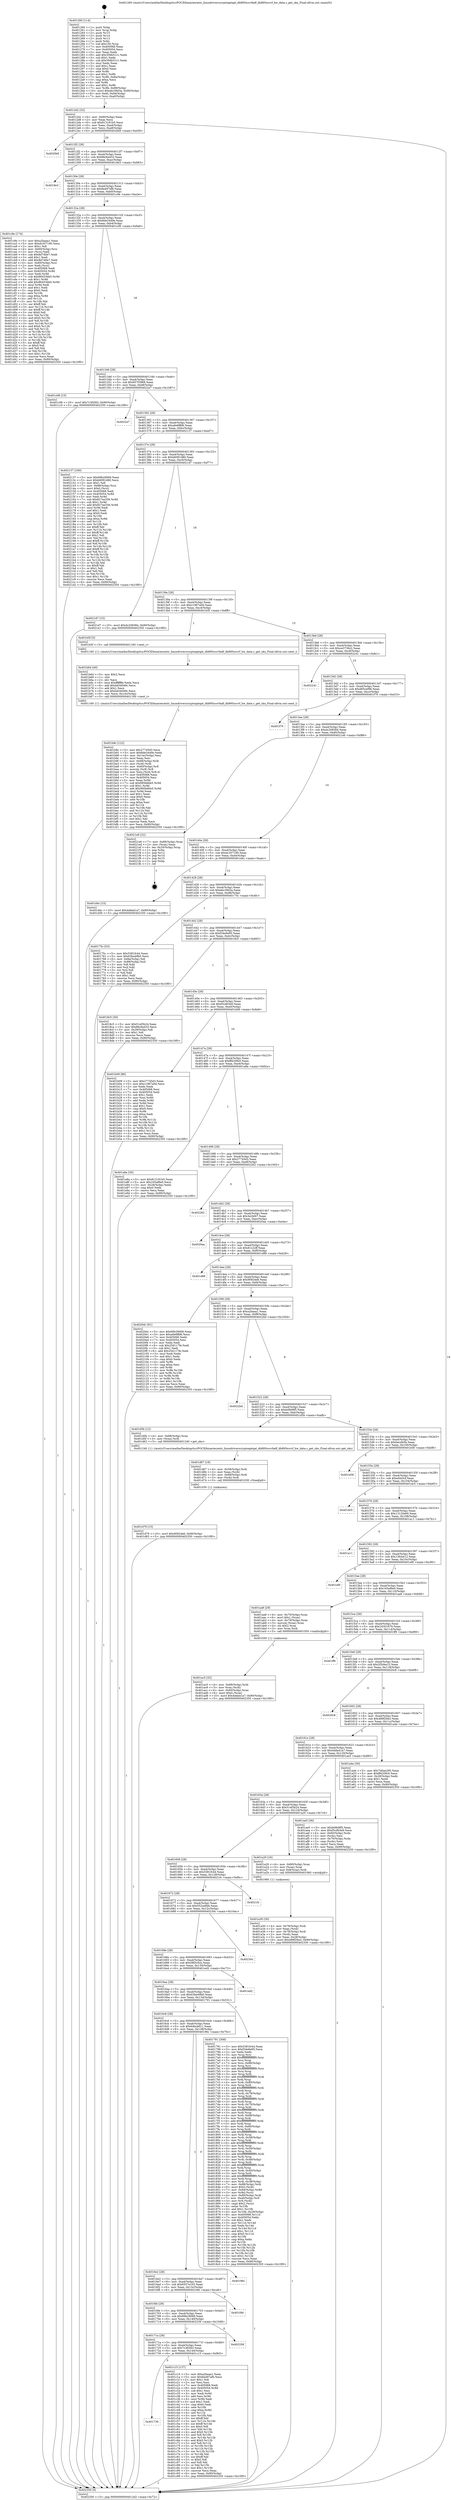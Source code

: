 digraph "0x401260" {
  label = "0x401260 (/mnt/c/Users/mathe/Desktop/tcc/POCII/binaries/extr_linuxdriverscryptoqatqat_dh895xccvfadf_dh895xccvf_hw_data.c_get_sku_Final-ollvm.out::main(0))"
  labelloc = "t"
  node[shape=record]

  Entry [label="",width=0.3,height=0.3,shape=circle,fillcolor=black,style=filled]
  "0x4012d2" [label="{
     0x4012d2 [32]\l
     | [instrs]\l
     &nbsp;&nbsp;0x4012d2 \<+6\>: mov -0x90(%rbp),%eax\l
     &nbsp;&nbsp;0x4012d8 \<+2\>: mov %eax,%ecx\l
     &nbsp;&nbsp;0x4012da \<+6\>: sub $0x813181b5,%ecx\l
     &nbsp;&nbsp;0x4012e0 \<+6\>: mov %eax,-0xa4(%rbp)\l
     &nbsp;&nbsp;0x4012e6 \<+6\>: mov %ecx,-0xa8(%rbp)\l
     &nbsp;&nbsp;0x4012ec \<+6\>: je 00000000004020b9 \<main+0xe59\>\l
  }"]
  "0x4020b9" [label="{
     0x4020b9\l
  }", style=dashed]
  "0x4012f2" [label="{
     0x4012f2 [28]\l
     | [instrs]\l
     &nbsp;&nbsp;0x4012f2 \<+5\>: jmp 00000000004012f7 \<main+0x97\>\l
     &nbsp;&nbsp;0x4012f7 \<+6\>: mov -0xa4(%rbp),%eax\l
     &nbsp;&nbsp;0x4012fd \<+5\>: sub $0x86c6a433,%eax\l
     &nbsp;&nbsp;0x401302 \<+6\>: mov %eax,-0xac(%rbp)\l
     &nbsp;&nbsp;0x401308 \<+6\>: je 00000000004018e3 \<main+0x683\>\l
  }"]
  Exit [label="",width=0.3,height=0.3,shape=circle,fillcolor=black,style=filled,peripheries=2]
  "0x4018e3" [label="{
     0x4018e3\l
  }", style=dashed]
  "0x40130e" [label="{
     0x40130e [28]\l
     | [instrs]\l
     &nbsp;&nbsp;0x40130e \<+5\>: jmp 0000000000401313 \<main+0xb3\>\l
     &nbsp;&nbsp;0x401313 \<+6\>: mov -0xa4(%rbp),%eax\l
     &nbsp;&nbsp;0x401319 \<+5\>: sub $0x8a497afb,%eax\l
     &nbsp;&nbsp;0x40131e \<+6\>: mov %eax,-0xb0(%rbp)\l
     &nbsp;&nbsp;0x401324 \<+6\>: je 0000000000401c9e \<main+0xa3e\>\l
  }"]
  "0x401d79" [label="{
     0x401d79 [15]\l
     | [instrs]\l
     &nbsp;&nbsp;0x401d79 \<+10\>: movl $0x90924e6,-0x90(%rbp)\l
     &nbsp;&nbsp;0x401d83 \<+5\>: jmp 0000000000402350 \<main+0x10f0\>\l
  }"]
  "0x401c9e" [label="{
     0x401c9e [174]\l
     | [instrs]\l
     &nbsp;&nbsp;0x401c9e \<+5\>: mov $0xa2baaa1,%eax\l
     &nbsp;&nbsp;0x401ca3 \<+5\>: mov $0xdc357190,%ecx\l
     &nbsp;&nbsp;0x401ca8 \<+2\>: mov $0x1,%dl\l
     &nbsp;&nbsp;0x401caa \<+4\>: mov -0x60(%rbp),%rsi\l
     &nbsp;&nbsp;0x401cae \<+2\>: mov (%rsi),%edi\l
     &nbsp;&nbsp;0x401cb0 \<+6\>: sub $0x8d7d0e7,%edi\l
     &nbsp;&nbsp;0x401cb6 \<+3\>: add $0x1,%edi\l
     &nbsp;&nbsp;0x401cb9 \<+6\>: add $0x8d7d0e7,%edi\l
     &nbsp;&nbsp;0x401cbf \<+4\>: mov -0x60(%rbp),%rsi\l
     &nbsp;&nbsp;0x401cc3 \<+2\>: mov %edi,(%rsi)\l
     &nbsp;&nbsp;0x401cc5 \<+7\>: mov 0x405068,%edi\l
     &nbsp;&nbsp;0x401ccc \<+8\>: mov 0x405054,%r8d\l
     &nbsp;&nbsp;0x401cd4 \<+3\>: mov %edi,%r9d\l
     &nbsp;&nbsp;0x401cd7 \<+7\>: sub $0x86453bb5,%r9d\l
     &nbsp;&nbsp;0x401cde \<+4\>: sub $0x1,%r9d\l
     &nbsp;&nbsp;0x401ce2 \<+7\>: add $0x86453bb5,%r9d\l
     &nbsp;&nbsp;0x401ce9 \<+4\>: imul %r9d,%edi\l
     &nbsp;&nbsp;0x401ced \<+3\>: and $0x1,%edi\l
     &nbsp;&nbsp;0x401cf0 \<+3\>: cmp $0x0,%edi\l
     &nbsp;&nbsp;0x401cf3 \<+4\>: sete %r10b\l
     &nbsp;&nbsp;0x401cf7 \<+4\>: cmp $0xa,%r8d\l
     &nbsp;&nbsp;0x401cfb \<+4\>: setl %r11b\l
     &nbsp;&nbsp;0x401cff \<+3\>: mov %r10b,%bl\l
     &nbsp;&nbsp;0x401d02 \<+3\>: xor $0xff,%bl\l
     &nbsp;&nbsp;0x401d05 \<+3\>: mov %r11b,%r14b\l
     &nbsp;&nbsp;0x401d08 \<+4\>: xor $0xff,%r14b\l
     &nbsp;&nbsp;0x401d0c \<+3\>: xor $0x0,%dl\l
     &nbsp;&nbsp;0x401d0f \<+3\>: mov %bl,%r15b\l
     &nbsp;&nbsp;0x401d12 \<+4\>: and $0x0,%r15b\l
     &nbsp;&nbsp;0x401d16 \<+3\>: and %dl,%r10b\l
     &nbsp;&nbsp;0x401d19 \<+3\>: mov %r14b,%r12b\l
     &nbsp;&nbsp;0x401d1c \<+4\>: and $0x0,%r12b\l
     &nbsp;&nbsp;0x401d20 \<+3\>: and %dl,%r11b\l
     &nbsp;&nbsp;0x401d23 \<+3\>: or %r10b,%r15b\l
     &nbsp;&nbsp;0x401d26 \<+3\>: or %r11b,%r12b\l
     &nbsp;&nbsp;0x401d29 \<+3\>: xor %r12b,%r15b\l
     &nbsp;&nbsp;0x401d2c \<+3\>: or %r14b,%bl\l
     &nbsp;&nbsp;0x401d2f \<+3\>: xor $0xff,%bl\l
     &nbsp;&nbsp;0x401d32 \<+3\>: or $0x0,%dl\l
     &nbsp;&nbsp;0x401d35 \<+2\>: and %dl,%bl\l
     &nbsp;&nbsp;0x401d37 \<+3\>: or %bl,%r15b\l
     &nbsp;&nbsp;0x401d3a \<+4\>: test $0x1,%r15b\l
     &nbsp;&nbsp;0x401d3e \<+3\>: cmovne %ecx,%eax\l
     &nbsp;&nbsp;0x401d41 \<+6\>: mov %eax,-0x90(%rbp)\l
     &nbsp;&nbsp;0x401d47 \<+5\>: jmp 0000000000402350 \<main+0x10f0\>\l
  }"]
  "0x40132a" [label="{
     0x40132a [28]\l
     | [instrs]\l
     &nbsp;&nbsp;0x40132a \<+5\>: jmp 000000000040132f \<main+0xcf\>\l
     &nbsp;&nbsp;0x40132f \<+6\>: mov -0xa4(%rbp),%eax\l
     &nbsp;&nbsp;0x401335 \<+5\>: sub $0x8de3449e,%eax\l
     &nbsp;&nbsp;0x40133a \<+6\>: mov %eax,-0xb4(%rbp)\l
     &nbsp;&nbsp;0x401340 \<+6\>: je 0000000000401c06 \<main+0x9a6\>\l
  }"]
  "0x401d67" [label="{
     0x401d67 [18]\l
     | [instrs]\l
     &nbsp;&nbsp;0x401d67 \<+4\>: mov -0x58(%rbp),%rdi\l
     &nbsp;&nbsp;0x401d6b \<+2\>: mov %eax,(%rdi)\l
     &nbsp;&nbsp;0x401d6d \<+4\>: mov -0x68(%rbp),%rdi\l
     &nbsp;&nbsp;0x401d71 \<+3\>: mov (%rdi),%rdi\l
     &nbsp;&nbsp;0x401d74 \<+5\>: call 0000000000401030 \<free@plt\>\l
     | [calls]\l
     &nbsp;&nbsp;0x401030 \{1\} (unknown)\l
  }"]
  "0x401c06" [label="{
     0x401c06 [15]\l
     | [instrs]\l
     &nbsp;&nbsp;0x401c06 \<+10\>: movl $0x7c3f2fd3,-0x90(%rbp)\l
     &nbsp;&nbsp;0x401c10 \<+5\>: jmp 0000000000402350 \<main+0x10f0\>\l
  }"]
  "0x401346" [label="{
     0x401346 [28]\l
     | [instrs]\l
     &nbsp;&nbsp;0x401346 \<+5\>: jmp 000000000040134b \<main+0xeb\>\l
     &nbsp;&nbsp;0x40134b \<+6\>: mov -0xa4(%rbp),%eax\l
     &nbsp;&nbsp;0x401351 \<+5\>: sub $0x957f3968,%eax\l
     &nbsp;&nbsp;0x401356 \<+6\>: mov %eax,-0xb8(%rbp)\l
     &nbsp;&nbsp;0x40135c \<+6\>: je 00000000004022e7 \<main+0x1087\>\l
  }"]
  "0x401736" [label="{
     0x401736\l
  }", style=dashed]
  "0x4022e7" [label="{
     0x4022e7\l
  }", style=dashed]
  "0x401362" [label="{
     0x401362 [28]\l
     | [instrs]\l
     &nbsp;&nbsp;0x401362 \<+5\>: jmp 0000000000401367 \<main+0x107\>\l
     &nbsp;&nbsp;0x401367 \<+6\>: mov -0xa4(%rbp),%eax\l
     &nbsp;&nbsp;0x40136d \<+5\>: sub $0xa6e6ffd6,%eax\l
     &nbsp;&nbsp;0x401372 \<+6\>: mov %eax,-0xbc(%rbp)\l
     &nbsp;&nbsp;0x401378 \<+6\>: je 0000000000402137 \<main+0xed7\>\l
  }"]
  "0x401c15" [label="{
     0x401c15 [137]\l
     | [instrs]\l
     &nbsp;&nbsp;0x401c15 \<+5\>: mov $0xa2baaa1,%eax\l
     &nbsp;&nbsp;0x401c1a \<+5\>: mov $0x8a497afb,%ecx\l
     &nbsp;&nbsp;0x401c1f \<+2\>: mov $0x1,%dl\l
     &nbsp;&nbsp;0x401c21 \<+2\>: xor %esi,%esi\l
     &nbsp;&nbsp;0x401c23 \<+7\>: mov 0x405068,%edi\l
     &nbsp;&nbsp;0x401c2a \<+8\>: mov 0x405054,%r8d\l
     &nbsp;&nbsp;0x401c32 \<+3\>: sub $0x1,%esi\l
     &nbsp;&nbsp;0x401c35 \<+3\>: mov %edi,%r9d\l
     &nbsp;&nbsp;0x401c38 \<+3\>: add %esi,%r9d\l
     &nbsp;&nbsp;0x401c3b \<+4\>: imul %r9d,%edi\l
     &nbsp;&nbsp;0x401c3f \<+3\>: and $0x1,%edi\l
     &nbsp;&nbsp;0x401c42 \<+3\>: cmp $0x0,%edi\l
     &nbsp;&nbsp;0x401c45 \<+4\>: sete %r10b\l
     &nbsp;&nbsp;0x401c49 \<+4\>: cmp $0xa,%r8d\l
     &nbsp;&nbsp;0x401c4d \<+4\>: setl %r11b\l
     &nbsp;&nbsp;0x401c51 \<+3\>: mov %r10b,%bl\l
     &nbsp;&nbsp;0x401c54 \<+3\>: xor $0xff,%bl\l
     &nbsp;&nbsp;0x401c57 \<+3\>: mov %r11b,%r14b\l
     &nbsp;&nbsp;0x401c5a \<+4\>: xor $0xff,%r14b\l
     &nbsp;&nbsp;0x401c5e \<+3\>: xor $0x0,%dl\l
     &nbsp;&nbsp;0x401c61 \<+3\>: mov %bl,%r15b\l
     &nbsp;&nbsp;0x401c64 \<+4\>: and $0x0,%r15b\l
     &nbsp;&nbsp;0x401c68 \<+3\>: and %dl,%r10b\l
     &nbsp;&nbsp;0x401c6b \<+3\>: mov %r14b,%r12b\l
     &nbsp;&nbsp;0x401c6e \<+4\>: and $0x0,%r12b\l
     &nbsp;&nbsp;0x401c72 \<+3\>: and %dl,%r11b\l
     &nbsp;&nbsp;0x401c75 \<+3\>: or %r10b,%r15b\l
     &nbsp;&nbsp;0x401c78 \<+3\>: or %r11b,%r12b\l
     &nbsp;&nbsp;0x401c7b \<+3\>: xor %r12b,%r15b\l
     &nbsp;&nbsp;0x401c7e \<+3\>: or %r14b,%bl\l
     &nbsp;&nbsp;0x401c81 \<+3\>: xor $0xff,%bl\l
     &nbsp;&nbsp;0x401c84 \<+3\>: or $0x0,%dl\l
     &nbsp;&nbsp;0x401c87 \<+2\>: and %dl,%bl\l
     &nbsp;&nbsp;0x401c89 \<+3\>: or %bl,%r15b\l
     &nbsp;&nbsp;0x401c8c \<+4\>: test $0x1,%r15b\l
     &nbsp;&nbsp;0x401c90 \<+3\>: cmovne %ecx,%eax\l
     &nbsp;&nbsp;0x401c93 \<+6\>: mov %eax,-0x90(%rbp)\l
     &nbsp;&nbsp;0x401c99 \<+5\>: jmp 0000000000402350 \<main+0x10f0\>\l
  }"]
  "0x402137" [label="{
     0x402137 [160]\l
     | [instrs]\l
     &nbsp;&nbsp;0x402137 \<+5\>: mov $0x69b29069,%eax\l
     &nbsp;&nbsp;0x40213c \<+5\>: mov $0xb6091d80,%ecx\l
     &nbsp;&nbsp;0x402141 \<+2\>: mov $0x1,%dl\l
     &nbsp;&nbsp;0x402143 \<+7\>: mov -0x88(%rbp),%rsi\l
     &nbsp;&nbsp;0x40214a \<+6\>: movl $0x0,(%rsi)\l
     &nbsp;&nbsp;0x402150 \<+7\>: mov 0x405068,%edi\l
     &nbsp;&nbsp;0x402157 \<+8\>: mov 0x405054,%r8d\l
     &nbsp;&nbsp;0x40215f \<+3\>: mov %edi,%r9d\l
     &nbsp;&nbsp;0x402162 \<+7\>: sub $0x827ee356,%r9d\l
     &nbsp;&nbsp;0x402169 \<+4\>: sub $0x1,%r9d\l
     &nbsp;&nbsp;0x40216d \<+7\>: add $0x827ee356,%r9d\l
     &nbsp;&nbsp;0x402174 \<+4\>: imul %r9d,%edi\l
     &nbsp;&nbsp;0x402178 \<+3\>: and $0x1,%edi\l
     &nbsp;&nbsp;0x40217b \<+3\>: cmp $0x0,%edi\l
     &nbsp;&nbsp;0x40217e \<+4\>: sete %r10b\l
     &nbsp;&nbsp;0x402182 \<+4\>: cmp $0xa,%r8d\l
     &nbsp;&nbsp;0x402186 \<+4\>: setl %r11b\l
     &nbsp;&nbsp;0x40218a \<+3\>: mov %r10b,%bl\l
     &nbsp;&nbsp;0x40218d \<+3\>: xor $0xff,%bl\l
     &nbsp;&nbsp;0x402190 \<+3\>: mov %r11b,%r14b\l
     &nbsp;&nbsp;0x402193 \<+4\>: xor $0xff,%r14b\l
     &nbsp;&nbsp;0x402197 \<+3\>: xor $0x1,%dl\l
     &nbsp;&nbsp;0x40219a \<+3\>: mov %bl,%r15b\l
     &nbsp;&nbsp;0x40219d \<+4\>: and $0xff,%r15b\l
     &nbsp;&nbsp;0x4021a1 \<+3\>: and %dl,%r10b\l
     &nbsp;&nbsp;0x4021a4 \<+3\>: mov %r14b,%r12b\l
     &nbsp;&nbsp;0x4021a7 \<+4\>: and $0xff,%r12b\l
     &nbsp;&nbsp;0x4021ab \<+3\>: and %dl,%r11b\l
     &nbsp;&nbsp;0x4021ae \<+3\>: or %r10b,%r15b\l
     &nbsp;&nbsp;0x4021b1 \<+3\>: or %r11b,%r12b\l
     &nbsp;&nbsp;0x4021b4 \<+3\>: xor %r12b,%r15b\l
     &nbsp;&nbsp;0x4021b7 \<+3\>: or %r14b,%bl\l
     &nbsp;&nbsp;0x4021ba \<+3\>: xor $0xff,%bl\l
     &nbsp;&nbsp;0x4021bd \<+3\>: or $0x1,%dl\l
     &nbsp;&nbsp;0x4021c0 \<+2\>: and %dl,%bl\l
     &nbsp;&nbsp;0x4021c2 \<+3\>: or %bl,%r15b\l
     &nbsp;&nbsp;0x4021c5 \<+4\>: test $0x1,%r15b\l
     &nbsp;&nbsp;0x4021c9 \<+3\>: cmovne %ecx,%eax\l
     &nbsp;&nbsp;0x4021cc \<+6\>: mov %eax,-0x90(%rbp)\l
     &nbsp;&nbsp;0x4021d2 \<+5\>: jmp 0000000000402350 \<main+0x10f0\>\l
  }"]
  "0x40137e" [label="{
     0x40137e [28]\l
     | [instrs]\l
     &nbsp;&nbsp;0x40137e \<+5\>: jmp 0000000000401383 \<main+0x123\>\l
     &nbsp;&nbsp;0x401383 \<+6\>: mov -0xa4(%rbp),%eax\l
     &nbsp;&nbsp;0x401389 \<+5\>: sub $0xb6091d80,%eax\l
     &nbsp;&nbsp;0x40138e \<+6\>: mov %eax,-0xc0(%rbp)\l
     &nbsp;&nbsp;0x401394 \<+6\>: je 00000000004021d7 \<main+0xf77\>\l
  }"]
  "0x40171a" [label="{
     0x40171a [28]\l
     | [instrs]\l
     &nbsp;&nbsp;0x40171a \<+5\>: jmp 000000000040171f \<main+0x4bf\>\l
     &nbsp;&nbsp;0x40171f \<+6\>: mov -0xa4(%rbp),%eax\l
     &nbsp;&nbsp;0x401725 \<+5\>: sub $0x7c3f2fd3,%eax\l
     &nbsp;&nbsp;0x40172a \<+6\>: mov %eax,-0x144(%rbp)\l
     &nbsp;&nbsp;0x401730 \<+6\>: je 0000000000401c15 \<main+0x9b5\>\l
  }"]
  "0x4021d7" [label="{
     0x4021d7 [15]\l
     | [instrs]\l
     &nbsp;&nbsp;0x4021d7 \<+10\>: movl $0xdc208384,-0x90(%rbp)\l
     &nbsp;&nbsp;0x4021e1 \<+5\>: jmp 0000000000402350 \<main+0x10f0\>\l
  }"]
  "0x40139a" [label="{
     0x40139a [28]\l
     | [instrs]\l
     &nbsp;&nbsp;0x40139a \<+5\>: jmp 000000000040139f \<main+0x13f\>\l
     &nbsp;&nbsp;0x40139f \<+6\>: mov -0xa4(%rbp),%eax\l
     &nbsp;&nbsp;0x4013a5 \<+5\>: sub $0xc1967a0d,%eax\l
     &nbsp;&nbsp;0x4013aa \<+6\>: mov %eax,-0xc4(%rbp)\l
     &nbsp;&nbsp;0x4013b0 \<+6\>: je 0000000000401b5f \<main+0x8ff\>\l
  }"]
  "0x402339" [label="{
     0x402339\l
  }", style=dashed]
  "0x401b5f" [label="{
     0x401b5f [5]\l
     | [instrs]\l
     &nbsp;&nbsp;0x401b5f \<+5\>: call 0000000000401160 \<next_i\>\l
     | [calls]\l
     &nbsp;&nbsp;0x401160 \{1\} (/mnt/c/Users/mathe/Desktop/tcc/POCII/binaries/extr_linuxdriverscryptoqatqat_dh895xccvfadf_dh895xccvf_hw_data.c_get_sku_Final-ollvm.out::next_i)\l
  }"]
  "0x4013b6" [label="{
     0x4013b6 [28]\l
     | [instrs]\l
     &nbsp;&nbsp;0x4013b6 \<+5\>: jmp 00000000004013bb \<main+0x15b\>\l
     &nbsp;&nbsp;0x4013bb \<+6\>: mov -0xa4(%rbp),%eax\l
     &nbsp;&nbsp;0x4013c1 \<+5\>: sub $0xce3736c2,%eax\l
     &nbsp;&nbsp;0x4013c6 \<+6\>: mov %eax,-0xc8(%rbp)\l
     &nbsp;&nbsp;0x4013cc \<+6\>: je 0000000000402241 \<main+0xfe1\>\l
  }"]
  "0x4016fe" [label="{
     0x4016fe [28]\l
     | [instrs]\l
     &nbsp;&nbsp;0x4016fe \<+5\>: jmp 0000000000401703 \<main+0x4a3\>\l
     &nbsp;&nbsp;0x401703 \<+6\>: mov -0xa4(%rbp),%eax\l
     &nbsp;&nbsp;0x401709 \<+5\>: sub $0x69b29069,%eax\l
     &nbsp;&nbsp;0x40170e \<+6\>: mov %eax,-0x140(%rbp)\l
     &nbsp;&nbsp;0x401714 \<+6\>: je 0000000000402339 \<main+0x10d9\>\l
  }"]
  "0x402241" [label="{
     0x402241\l
  }", style=dashed]
  "0x4013d2" [label="{
     0x4013d2 [28]\l
     | [instrs]\l
     &nbsp;&nbsp;0x4013d2 \<+5\>: jmp 00000000004013d7 \<main+0x177\>\l
     &nbsp;&nbsp;0x4013d7 \<+6\>: mov -0xa4(%rbp),%eax\l
     &nbsp;&nbsp;0x4013dd \<+5\>: sub $0xd65cef96,%eax\l
     &nbsp;&nbsp;0x4013e2 \<+6\>: mov %eax,-0xcc(%rbp)\l
     &nbsp;&nbsp;0x4013e8 \<+6\>: je 0000000000401f70 \<main+0xd10\>\l
  }"]
  "0x401f46" [label="{
     0x401f46\l
  }", style=dashed]
  "0x401f70" [label="{
     0x401f70\l
  }", style=dashed]
  "0x4013ee" [label="{
     0x4013ee [28]\l
     | [instrs]\l
     &nbsp;&nbsp;0x4013ee \<+5\>: jmp 00000000004013f3 \<main+0x193\>\l
     &nbsp;&nbsp;0x4013f3 \<+6\>: mov -0xa4(%rbp),%eax\l
     &nbsp;&nbsp;0x4013f9 \<+5\>: sub $0xdc208384,%eax\l
     &nbsp;&nbsp;0x4013fe \<+6\>: mov %eax,-0xd0(%rbp)\l
     &nbsp;&nbsp;0x401404 \<+6\>: je 00000000004021e6 \<main+0xf86\>\l
  }"]
  "0x4016e2" [label="{
     0x4016e2 [28]\l
     | [instrs]\l
     &nbsp;&nbsp;0x4016e2 \<+5\>: jmp 00000000004016e7 \<main+0x487\>\l
     &nbsp;&nbsp;0x4016e7 \<+6\>: mov -0xa4(%rbp),%eax\l
     &nbsp;&nbsp;0x4016ed \<+5\>: sub $0x6557e103,%eax\l
     &nbsp;&nbsp;0x4016f2 \<+6\>: mov %eax,-0x13c(%rbp)\l
     &nbsp;&nbsp;0x4016f8 \<+6\>: je 0000000000401f46 \<main+0xce6\>\l
  }"]
  "0x4021e6" [label="{
     0x4021e6 [22]\l
     | [instrs]\l
     &nbsp;&nbsp;0x4021e6 \<+7\>: mov -0x88(%rbp),%rax\l
     &nbsp;&nbsp;0x4021ed \<+2\>: mov (%rax),%eax\l
     &nbsp;&nbsp;0x4021ef \<+4\>: lea -0x20(%rbp),%rsp\l
     &nbsp;&nbsp;0x4021f3 \<+1\>: pop %rbx\l
     &nbsp;&nbsp;0x4021f4 \<+2\>: pop %r12\l
     &nbsp;&nbsp;0x4021f6 \<+2\>: pop %r14\l
     &nbsp;&nbsp;0x4021f8 \<+2\>: pop %r15\l
     &nbsp;&nbsp;0x4021fa \<+1\>: pop %rbp\l
     &nbsp;&nbsp;0x4021fb \<+1\>: ret\l
  }"]
  "0x40140a" [label="{
     0x40140a [28]\l
     | [instrs]\l
     &nbsp;&nbsp;0x40140a \<+5\>: jmp 000000000040140f \<main+0x1af\>\l
     &nbsp;&nbsp;0x40140f \<+6\>: mov -0xa4(%rbp),%eax\l
     &nbsp;&nbsp;0x401415 \<+5\>: sub $0xdc357190,%eax\l
     &nbsp;&nbsp;0x40141a \<+6\>: mov %eax,-0xd4(%rbp)\l
     &nbsp;&nbsp;0x401420 \<+6\>: je 0000000000401d4c \<main+0xaec\>\l
  }"]
  "0x40196c" [label="{
     0x40196c\l
  }", style=dashed]
  "0x401d4c" [label="{
     0x401d4c [15]\l
     | [instrs]\l
     &nbsp;&nbsp;0x401d4c \<+10\>: movl $0x4dda41a7,-0x90(%rbp)\l
     &nbsp;&nbsp;0x401d56 \<+5\>: jmp 0000000000402350 \<main+0x10f0\>\l
  }"]
  "0x401426" [label="{
     0x401426 [28]\l
     | [instrs]\l
     &nbsp;&nbsp;0x401426 \<+5\>: jmp 000000000040142b \<main+0x1cb\>\l
     &nbsp;&nbsp;0x40142b \<+6\>: mov -0xa4(%rbp),%eax\l
     &nbsp;&nbsp;0x401431 \<+5\>: sub $0xebc39d3a,%eax\l
     &nbsp;&nbsp;0x401436 \<+6\>: mov %eax,-0xd8(%rbp)\l
     &nbsp;&nbsp;0x40143c \<+6\>: je 000000000040175c \<main+0x4fc\>\l
  }"]
  "0x401b8c" [label="{
     0x401b8c [122]\l
     | [instrs]\l
     &nbsp;&nbsp;0x401b8c \<+5\>: mov $0x27745d3,%ecx\l
     &nbsp;&nbsp;0x401b91 \<+5\>: mov $0x8de3449e,%edx\l
     &nbsp;&nbsp;0x401b96 \<+6\>: mov -0x14c(%rbp),%esi\l
     &nbsp;&nbsp;0x401b9c \<+3\>: imul %eax,%esi\l
     &nbsp;&nbsp;0x401b9f \<+4\>: mov -0x68(%rbp),%rdi\l
     &nbsp;&nbsp;0x401ba3 \<+3\>: mov (%rdi),%rdi\l
     &nbsp;&nbsp;0x401ba6 \<+4\>: mov -0x60(%rbp),%r8\l
     &nbsp;&nbsp;0x401baa \<+3\>: movslq (%r8),%r8\l
     &nbsp;&nbsp;0x401bad \<+4\>: mov %esi,(%rdi,%r8,4)\l
     &nbsp;&nbsp;0x401bb1 \<+7\>: mov 0x405068,%eax\l
     &nbsp;&nbsp;0x401bb8 \<+7\>: mov 0x405054,%esi\l
     &nbsp;&nbsp;0x401bbf \<+3\>: mov %eax,%r9d\l
     &nbsp;&nbsp;0x401bc2 \<+7\>: sub $0x995b6bb5,%r9d\l
     &nbsp;&nbsp;0x401bc9 \<+4\>: sub $0x1,%r9d\l
     &nbsp;&nbsp;0x401bcd \<+7\>: add $0x995b6bb5,%r9d\l
     &nbsp;&nbsp;0x401bd4 \<+4\>: imul %r9d,%eax\l
     &nbsp;&nbsp;0x401bd8 \<+3\>: and $0x1,%eax\l
     &nbsp;&nbsp;0x401bdb \<+3\>: cmp $0x0,%eax\l
     &nbsp;&nbsp;0x401bde \<+4\>: sete %r10b\l
     &nbsp;&nbsp;0x401be2 \<+3\>: cmp $0xa,%esi\l
     &nbsp;&nbsp;0x401be5 \<+4\>: setl %r11b\l
     &nbsp;&nbsp;0x401be9 \<+3\>: mov %r10b,%bl\l
     &nbsp;&nbsp;0x401bec \<+3\>: and %r11b,%bl\l
     &nbsp;&nbsp;0x401bef \<+3\>: xor %r11b,%r10b\l
     &nbsp;&nbsp;0x401bf2 \<+3\>: or %r10b,%bl\l
     &nbsp;&nbsp;0x401bf5 \<+3\>: test $0x1,%bl\l
     &nbsp;&nbsp;0x401bf8 \<+3\>: cmovne %edx,%ecx\l
     &nbsp;&nbsp;0x401bfb \<+6\>: mov %ecx,-0x90(%rbp)\l
     &nbsp;&nbsp;0x401c01 \<+5\>: jmp 0000000000402350 \<main+0x10f0\>\l
  }"]
  "0x40175c" [label="{
     0x40175c [53]\l
     | [instrs]\l
     &nbsp;&nbsp;0x40175c \<+5\>: mov $0x5381fc44,%eax\l
     &nbsp;&nbsp;0x401761 \<+5\>: mov $0x63ba49b0,%ecx\l
     &nbsp;&nbsp;0x401766 \<+6\>: mov -0x8a(%rbp),%dl\l
     &nbsp;&nbsp;0x40176c \<+7\>: mov -0x89(%rbp),%sil\l
     &nbsp;&nbsp;0x401773 \<+3\>: mov %dl,%dil\l
     &nbsp;&nbsp;0x401776 \<+3\>: and %sil,%dil\l
     &nbsp;&nbsp;0x401779 \<+3\>: xor %sil,%dl\l
     &nbsp;&nbsp;0x40177c \<+3\>: or %dl,%dil\l
     &nbsp;&nbsp;0x40177f \<+4\>: test $0x1,%dil\l
     &nbsp;&nbsp;0x401783 \<+3\>: cmovne %ecx,%eax\l
     &nbsp;&nbsp;0x401786 \<+6\>: mov %eax,-0x90(%rbp)\l
     &nbsp;&nbsp;0x40178c \<+5\>: jmp 0000000000402350 \<main+0x10f0\>\l
  }"]
  "0x401442" [label="{
     0x401442 [28]\l
     | [instrs]\l
     &nbsp;&nbsp;0x401442 \<+5\>: jmp 0000000000401447 \<main+0x1e7\>\l
     &nbsp;&nbsp;0x401447 \<+6\>: mov -0xa4(%rbp),%eax\l
     &nbsp;&nbsp;0x40144d \<+5\>: sub $0xf34e6e95,%eax\l
     &nbsp;&nbsp;0x401452 \<+6\>: mov %eax,-0xdc(%rbp)\l
     &nbsp;&nbsp;0x401458 \<+6\>: je 00000000004018c5 \<main+0x665\>\l
  }"]
  "0x402350" [label="{
     0x402350 [5]\l
     | [instrs]\l
     &nbsp;&nbsp;0x402350 \<+5\>: jmp 00000000004012d2 \<main+0x72\>\l
  }"]
  "0x401260" [label="{
     0x401260 [114]\l
     | [instrs]\l
     &nbsp;&nbsp;0x401260 \<+1\>: push %rbp\l
     &nbsp;&nbsp;0x401261 \<+3\>: mov %rsp,%rbp\l
     &nbsp;&nbsp;0x401264 \<+2\>: push %r15\l
     &nbsp;&nbsp;0x401266 \<+2\>: push %r14\l
     &nbsp;&nbsp;0x401268 \<+2\>: push %r12\l
     &nbsp;&nbsp;0x40126a \<+1\>: push %rbx\l
     &nbsp;&nbsp;0x40126b \<+7\>: sub $0x150,%rsp\l
     &nbsp;&nbsp;0x401272 \<+7\>: mov 0x405068,%eax\l
     &nbsp;&nbsp;0x401279 \<+7\>: mov 0x405054,%ecx\l
     &nbsp;&nbsp;0x401280 \<+2\>: mov %eax,%edx\l
     &nbsp;&nbsp;0x401282 \<+6\>: add $0x356b51c1,%edx\l
     &nbsp;&nbsp;0x401288 \<+3\>: sub $0x1,%edx\l
     &nbsp;&nbsp;0x40128b \<+6\>: sub $0x356b51c1,%edx\l
     &nbsp;&nbsp;0x401291 \<+3\>: imul %edx,%eax\l
     &nbsp;&nbsp;0x401294 \<+3\>: and $0x1,%eax\l
     &nbsp;&nbsp;0x401297 \<+3\>: cmp $0x0,%eax\l
     &nbsp;&nbsp;0x40129a \<+4\>: sete %r8b\l
     &nbsp;&nbsp;0x40129e \<+4\>: and $0x1,%r8b\l
     &nbsp;&nbsp;0x4012a2 \<+7\>: mov %r8b,-0x8a(%rbp)\l
     &nbsp;&nbsp;0x4012a9 \<+3\>: cmp $0xa,%ecx\l
     &nbsp;&nbsp;0x4012ac \<+4\>: setl %r8b\l
     &nbsp;&nbsp;0x4012b0 \<+4\>: and $0x1,%r8b\l
     &nbsp;&nbsp;0x4012b4 \<+7\>: mov %r8b,-0x89(%rbp)\l
     &nbsp;&nbsp;0x4012bb \<+10\>: movl $0xebc39d3a,-0x90(%rbp)\l
     &nbsp;&nbsp;0x4012c5 \<+6\>: mov %edi,-0x94(%rbp)\l
     &nbsp;&nbsp;0x4012cb \<+7\>: mov %rsi,-0xa0(%rbp)\l
  }"]
  "0x401b64" [label="{
     0x401b64 [40]\l
     | [instrs]\l
     &nbsp;&nbsp;0x401b64 \<+5\>: mov $0x2,%ecx\l
     &nbsp;&nbsp;0x401b69 \<+1\>: cltd\l
     &nbsp;&nbsp;0x401b6a \<+2\>: idiv %ecx\l
     &nbsp;&nbsp;0x401b6c \<+6\>: imul $0xfffffffe,%edx,%ecx\l
     &nbsp;&nbsp;0x401b72 \<+6\>: add $0xbd34049c,%ecx\l
     &nbsp;&nbsp;0x401b78 \<+3\>: add $0x1,%ecx\l
     &nbsp;&nbsp;0x401b7b \<+6\>: sub $0xbd34049c,%ecx\l
     &nbsp;&nbsp;0x401b81 \<+6\>: mov %ecx,-0x14c(%rbp)\l
     &nbsp;&nbsp;0x401b87 \<+5\>: call 0000000000401160 \<next_i\>\l
     | [calls]\l
     &nbsp;&nbsp;0x401160 \{1\} (/mnt/c/Users/mathe/Desktop/tcc/POCII/binaries/extr_linuxdriverscryptoqatqat_dh895xccvfadf_dh895xccvf_hw_data.c_get_sku_Final-ollvm.out::next_i)\l
  }"]
  "0x4018c5" [label="{
     0x4018c5 [30]\l
     | [instrs]\l
     &nbsp;&nbsp;0x4018c5 \<+5\>: mov $0x51ef3b24,%eax\l
     &nbsp;&nbsp;0x4018ca \<+5\>: mov $0x86c6a433,%ecx\l
     &nbsp;&nbsp;0x4018cf \<+3\>: mov -0x29(%rbp),%dl\l
     &nbsp;&nbsp;0x4018d2 \<+3\>: test $0x1,%dl\l
     &nbsp;&nbsp;0x4018d5 \<+3\>: cmovne %ecx,%eax\l
     &nbsp;&nbsp;0x4018d8 \<+6\>: mov %eax,-0x90(%rbp)\l
     &nbsp;&nbsp;0x4018de \<+5\>: jmp 0000000000402350 \<main+0x10f0\>\l
  }"]
  "0x40145e" [label="{
     0x40145e [28]\l
     | [instrs]\l
     &nbsp;&nbsp;0x40145e \<+5\>: jmp 0000000000401463 \<main+0x203\>\l
     &nbsp;&nbsp;0x401463 \<+6\>: mov -0xa4(%rbp),%eax\l
     &nbsp;&nbsp;0x401469 \<+5\>: sub $0xf5cd63e9,%eax\l
     &nbsp;&nbsp;0x40146e \<+6\>: mov %eax,-0xe0(%rbp)\l
     &nbsp;&nbsp;0x401474 \<+6\>: je 0000000000401b09 \<main+0x8a9\>\l
  }"]
  "0x401ac5" [label="{
     0x401ac5 [32]\l
     | [instrs]\l
     &nbsp;&nbsp;0x401ac5 \<+4\>: mov -0x68(%rbp),%rdi\l
     &nbsp;&nbsp;0x401ac9 \<+3\>: mov %rax,(%rdi)\l
     &nbsp;&nbsp;0x401acc \<+4\>: mov -0x60(%rbp),%rax\l
     &nbsp;&nbsp;0x401ad0 \<+6\>: movl $0x0,(%rax)\l
     &nbsp;&nbsp;0x401ad6 \<+10\>: movl $0x4dda41a7,-0x90(%rbp)\l
     &nbsp;&nbsp;0x401ae0 \<+5\>: jmp 0000000000402350 \<main+0x10f0\>\l
  }"]
  "0x401b09" [label="{
     0x401b09 [86]\l
     | [instrs]\l
     &nbsp;&nbsp;0x401b09 \<+5\>: mov $0x27745d3,%eax\l
     &nbsp;&nbsp;0x401b0e \<+5\>: mov $0xc1967a0d,%ecx\l
     &nbsp;&nbsp;0x401b13 \<+2\>: xor %edx,%edx\l
     &nbsp;&nbsp;0x401b15 \<+7\>: mov 0x405068,%esi\l
     &nbsp;&nbsp;0x401b1c \<+7\>: mov 0x405054,%edi\l
     &nbsp;&nbsp;0x401b23 \<+3\>: sub $0x1,%edx\l
     &nbsp;&nbsp;0x401b26 \<+3\>: mov %esi,%r8d\l
     &nbsp;&nbsp;0x401b29 \<+3\>: add %edx,%r8d\l
     &nbsp;&nbsp;0x401b2c \<+4\>: imul %r8d,%esi\l
     &nbsp;&nbsp;0x401b30 \<+3\>: and $0x1,%esi\l
     &nbsp;&nbsp;0x401b33 \<+3\>: cmp $0x0,%esi\l
     &nbsp;&nbsp;0x401b36 \<+4\>: sete %r9b\l
     &nbsp;&nbsp;0x401b3a \<+3\>: cmp $0xa,%edi\l
     &nbsp;&nbsp;0x401b3d \<+4\>: setl %r10b\l
     &nbsp;&nbsp;0x401b41 \<+3\>: mov %r9b,%r11b\l
     &nbsp;&nbsp;0x401b44 \<+3\>: and %r10b,%r11b\l
     &nbsp;&nbsp;0x401b47 \<+3\>: xor %r10b,%r9b\l
     &nbsp;&nbsp;0x401b4a \<+3\>: or %r9b,%r11b\l
     &nbsp;&nbsp;0x401b4d \<+4\>: test $0x1,%r11b\l
     &nbsp;&nbsp;0x401b51 \<+3\>: cmovne %ecx,%eax\l
     &nbsp;&nbsp;0x401b54 \<+6\>: mov %eax,-0x90(%rbp)\l
     &nbsp;&nbsp;0x401b5a \<+5\>: jmp 0000000000402350 \<main+0x10f0\>\l
  }"]
  "0x40147a" [label="{
     0x40147a [28]\l
     | [instrs]\l
     &nbsp;&nbsp;0x40147a \<+5\>: jmp 000000000040147f \<main+0x21f\>\l
     &nbsp;&nbsp;0x40147f \<+6\>: mov -0xa4(%rbp),%eax\l
     &nbsp;&nbsp;0x401485 \<+5\>: sub $0xff4209c0,%eax\l
     &nbsp;&nbsp;0x40148a \<+6\>: mov %eax,-0xe4(%rbp)\l
     &nbsp;&nbsp;0x401490 \<+6\>: je 0000000000401a8a \<main+0x82a\>\l
  }"]
  "0x401a30" [label="{
     0x401a30 [30]\l
     | [instrs]\l
     &nbsp;&nbsp;0x401a30 \<+4\>: mov -0x78(%rbp),%rdi\l
     &nbsp;&nbsp;0x401a34 \<+2\>: mov %eax,(%rdi)\l
     &nbsp;&nbsp;0x401a36 \<+4\>: mov -0x78(%rbp),%rdi\l
     &nbsp;&nbsp;0x401a3a \<+2\>: mov (%rdi),%eax\l
     &nbsp;&nbsp;0x401a3c \<+3\>: mov %eax,-0x28(%rbp)\l
     &nbsp;&nbsp;0x401a3f \<+10\>: movl $0x489f29a3,-0x90(%rbp)\l
     &nbsp;&nbsp;0x401a49 \<+5\>: jmp 0000000000402350 \<main+0x10f0\>\l
  }"]
  "0x401a8a" [label="{
     0x401a8a [30]\l
     | [instrs]\l
     &nbsp;&nbsp;0x401a8a \<+5\>: mov $0x813181b5,%eax\l
     &nbsp;&nbsp;0x401a8f \<+5\>: mov $0x165af6e0,%ecx\l
     &nbsp;&nbsp;0x401a94 \<+3\>: mov -0x28(%rbp),%edx\l
     &nbsp;&nbsp;0x401a97 \<+3\>: cmp $0x0,%edx\l
     &nbsp;&nbsp;0x401a9a \<+3\>: cmove %ecx,%eax\l
     &nbsp;&nbsp;0x401a9d \<+6\>: mov %eax,-0x90(%rbp)\l
     &nbsp;&nbsp;0x401aa3 \<+5\>: jmp 0000000000402350 \<main+0x10f0\>\l
  }"]
  "0x401496" [label="{
     0x401496 [28]\l
     | [instrs]\l
     &nbsp;&nbsp;0x401496 \<+5\>: jmp 000000000040149b \<main+0x23b\>\l
     &nbsp;&nbsp;0x40149b \<+6\>: mov -0xa4(%rbp),%eax\l
     &nbsp;&nbsp;0x4014a1 \<+5\>: sub $0x27745d3,%eax\l
     &nbsp;&nbsp;0x4014a6 \<+6\>: mov %eax,-0xe8(%rbp)\l
     &nbsp;&nbsp;0x4014ac \<+6\>: je 0000000000402262 \<main+0x1002\>\l
  }"]
  "0x4016c6" [label="{
     0x4016c6 [28]\l
     | [instrs]\l
     &nbsp;&nbsp;0x4016c6 \<+5\>: jmp 00000000004016cb \<main+0x46b\>\l
     &nbsp;&nbsp;0x4016cb \<+6\>: mov -0xa4(%rbp),%eax\l
     &nbsp;&nbsp;0x4016d1 \<+5\>: sub $0x64bcb611,%eax\l
     &nbsp;&nbsp;0x4016d6 \<+6\>: mov %eax,-0x138(%rbp)\l
     &nbsp;&nbsp;0x4016dc \<+6\>: je 000000000040196c \<main+0x70c\>\l
  }"]
  "0x402262" [label="{
     0x402262\l
  }", style=dashed]
  "0x4014b2" [label="{
     0x4014b2 [28]\l
     | [instrs]\l
     &nbsp;&nbsp;0x4014b2 \<+5\>: jmp 00000000004014b7 \<main+0x257\>\l
     &nbsp;&nbsp;0x4014b7 \<+6\>: mov -0xa4(%rbp),%eax\l
     &nbsp;&nbsp;0x4014bd \<+5\>: sub $0x3e2bf47,%eax\l
     &nbsp;&nbsp;0x4014c2 \<+6\>: mov %eax,-0xec(%rbp)\l
     &nbsp;&nbsp;0x4014c8 \<+6\>: je 00000000004020aa \<main+0xe4a\>\l
  }"]
  "0x401791" [label="{
     0x401791 [308]\l
     | [instrs]\l
     &nbsp;&nbsp;0x401791 \<+5\>: mov $0x5381fc44,%eax\l
     &nbsp;&nbsp;0x401796 \<+5\>: mov $0xf34e6e95,%ecx\l
     &nbsp;&nbsp;0x40179b \<+2\>: xor %edx,%edx\l
     &nbsp;&nbsp;0x40179d \<+3\>: mov %rsp,%rsi\l
     &nbsp;&nbsp;0x4017a0 \<+4\>: add $0xfffffffffffffff0,%rsi\l
     &nbsp;&nbsp;0x4017a4 \<+3\>: mov %rsi,%rsp\l
     &nbsp;&nbsp;0x4017a7 \<+7\>: mov %rsi,-0x88(%rbp)\l
     &nbsp;&nbsp;0x4017ae \<+3\>: mov %rsp,%rsi\l
     &nbsp;&nbsp;0x4017b1 \<+4\>: add $0xfffffffffffffff0,%rsi\l
     &nbsp;&nbsp;0x4017b5 \<+3\>: mov %rsi,%rsp\l
     &nbsp;&nbsp;0x4017b8 \<+3\>: mov %rsp,%rdi\l
     &nbsp;&nbsp;0x4017bb \<+4\>: add $0xfffffffffffffff0,%rdi\l
     &nbsp;&nbsp;0x4017bf \<+3\>: mov %rdi,%rsp\l
     &nbsp;&nbsp;0x4017c2 \<+4\>: mov %rdi,-0x80(%rbp)\l
     &nbsp;&nbsp;0x4017c6 \<+3\>: mov %rsp,%rdi\l
     &nbsp;&nbsp;0x4017c9 \<+4\>: add $0xfffffffffffffff0,%rdi\l
     &nbsp;&nbsp;0x4017cd \<+3\>: mov %rdi,%rsp\l
     &nbsp;&nbsp;0x4017d0 \<+4\>: mov %rdi,-0x78(%rbp)\l
     &nbsp;&nbsp;0x4017d4 \<+3\>: mov %rsp,%rdi\l
     &nbsp;&nbsp;0x4017d7 \<+4\>: add $0xfffffffffffffff0,%rdi\l
     &nbsp;&nbsp;0x4017db \<+3\>: mov %rdi,%rsp\l
     &nbsp;&nbsp;0x4017de \<+4\>: mov %rdi,-0x70(%rbp)\l
     &nbsp;&nbsp;0x4017e2 \<+3\>: mov %rsp,%rdi\l
     &nbsp;&nbsp;0x4017e5 \<+4\>: add $0xfffffffffffffff0,%rdi\l
     &nbsp;&nbsp;0x4017e9 \<+3\>: mov %rdi,%rsp\l
     &nbsp;&nbsp;0x4017ec \<+4\>: mov %rdi,-0x68(%rbp)\l
     &nbsp;&nbsp;0x4017f0 \<+3\>: mov %rsp,%rdi\l
     &nbsp;&nbsp;0x4017f3 \<+4\>: add $0xfffffffffffffff0,%rdi\l
     &nbsp;&nbsp;0x4017f7 \<+3\>: mov %rdi,%rsp\l
     &nbsp;&nbsp;0x4017fa \<+4\>: mov %rdi,-0x60(%rbp)\l
     &nbsp;&nbsp;0x4017fe \<+3\>: mov %rsp,%rdi\l
     &nbsp;&nbsp;0x401801 \<+4\>: add $0xfffffffffffffff0,%rdi\l
     &nbsp;&nbsp;0x401805 \<+3\>: mov %rdi,%rsp\l
     &nbsp;&nbsp;0x401808 \<+4\>: mov %rdi,-0x58(%rbp)\l
     &nbsp;&nbsp;0x40180c \<+3\>: mov %rsp,%rdi\l
     &nbsp;&nbsp;0x40180f \<+4\>: add $0xfffffffffffffff0,%rdi\l
     &nbsp;&nbsp;0x401813 \<+3\>: mov %rdi,%rsp\l
     &nbsp;&nbsp;0x401816 \<+4\>: mov %rdi,-0x50(%rbp)\l
     &nbsp;&nbsp;0x40181a \<+3\>: mov %rsp,%rdi\l
     &nbsp;&nbsp;0x40181d \<+4\>: add $0xfffffffffffffff0,%rdi\l
     &nbsp;&nbsp;0x401821 \<+3\>: mov %rdi,%rsp\l
     &nbsp;&nbsp;0x401824 \<+4\>: mov %rdi,-0x48(%rbp)\l
     &nbsp;&nbsp;0x401828 \<+3\>: mov %rsp,%rdi\l
     &nbsp;&nbsp;0x40182b \<+4\>: add $0xfffffffffffffff0,%rdi\l
     &nbsp;&nbsp;0x40182f \<+3\>: mov %rdi,%rsp\l
     &nbsp;&nbsp;0x401832 \<+4\>: mov %rdi,-0x40(%rbp)\l
     &nbsp;&nbsp;0x401836 \<+3\>: mov %rsp,%rdi\l
     &nbsp;&nbsp;0x401839 \<+4\>: add $0xfffffffffffffff0,%rdi\l
     &nbsp;&nbsp;0x40183d \<+3\>: mov %rdi,%rsp\l
     &nbsp;&nbsp;0x401840 \<+4\>: mov %rdi,-0x38(%rbp)\l
     &nbsp;&nbsp;0x401844 \<+7\>: mov -0x88(%rbp),%rdi\l
     &nbsp;&nbsp;0x40184b \<+6\>: movl $0x0,(%rdi)\l
     &nbsp;&nbsp;0x401851 \<+7\>: mov -0x94(%rbp),%r8d\l
     &nbsp;&nbsp;0x401858 \<+3\>: mov %r8d,(%rsi)\l
     &nbsp;&nbsp;0x40185b \<+4\>: mov -0x80(%rbp),%rdi\l
     &nbsp;&nbsp;0x40185f \<+7\>: mov -0xa0(%rbp),%r9\l
     &nbsp;&nbsp;0x401866 \<+3\>: mov %r9,(%rdi)\l
     &nbsp;&nbsp;0x401869 \<+3\>: cmpl $0x2,(%rsi)\l
     &nbsp;&nbsp;0x40186c \<+4\>: setne %r10b\l
     &nbsp;&nbsp;0x401870 \<+4\>: and $0x1,%r10b\l
     &nbsp;&nbsp;0x401874 \<+4\>: mov %r10b,-0x29(%rbp)\l
     &nbsp;&nbsp;0x401878 \<+8\>: mov 0x405068,%r11d\l
     &nbsp;&nbsp;0x401880 \<+7\>: mov 0x405054,%ebx\l
     &nbsp;&nbsp;0x401887 \<+3\>: sub $0x1,%edx\l
     &nbsp;&nbsp;0x40188a \<+3\>: mov %r11d,%r14d\l
     &nbsp;&nbsp;0x40188d \<+3\>: add %edx,%r14d\l
     &nbsp;&nbsp;0x401890 \<+4\>: imul %r14d,%r11d\l
     &nbsp;&nbsp;0x401894 \<+4\>: and $0x1,%r11d\l
     &nbsp;&nbsp;0x401898 \<+4\>: cmp $0x0,%r11d\l
     &nbsp;&nbsp;0x40189c \<+4\>: sete %r10b\l
     &nbsp;&nbsp;0x4018a0 \<+3\>: cmp $0xa,%ebx\l
     &nbsp;&nbsp;0x4018a3 \<+4\>: setl %r15b\l
     &nbsp;&nbsp;0x4018a7 \<+3\>: mov %r10b,%r12b\l
     &nbsp;&nbsp;0x4018aa \<+3\>: and %r15b,%r12b\l
     &nbsp;&nbsp;0x4018ad \<+3\>: xor %r15b,%r10b\l
     &nbsp;&nbsp;0x4018b0 \<+3\>: or %r10b,%r12b\l
     &nbsp;&nbsp;0x4018b3 \<+4\>: test $0x1,%r12b\l
     &nbsp;&nbsp;0x4018b7 \<+3\>: cmovne %ecx,%eax\l
     &nbsp;&nbsp;0x4018ba \<+6\>: mov %eax,-0x90(%rbp)\l
     &nbsp;&nbsp;0x4018c0 \<+5\>: jmp 0000000000402350 \<main+0x10f0\>\l
  }"]
  "0x4020aa" [label="{
     0x4020aa\l
  }", style=dashed]
  "0x4014ce" [label="{
     0x4014ce [28]\l
     | [instrs]\l
     &nbsp;&nbsp;0x4014ce \<+5\>: jmp 00000000004014d3 \<main+0x273\>\l
     &nbsp;&nbsp;0x4014d3 \<+6\>: mov -0xa4(%rbp),%eax\l
     &nbsp;&nbsp;0x4014d9 \<+5\>: sub $0x81c22ff,%eax\l
     &nbsp;&nbsp;0x4014de \<+6\>: mov %eax,-0xf0(%rbp)\l
     &nbsp;&nbsp;0x4014e4 \<+6\>: je 0000000000401d88 \<main+0xb28\>\l
  }"]
  "0x4016aa" [label="{
     0x4016aa [28]\l
     | [instrs]\l
     &nbsp;&nbsp;0x4016aa \<+5\>: jmp 00000000004016af \<main+0x44f\>\l
     &nbsp;&nbsp;0x4016af \<+6\>: mov -0xa4(%rbp),%eax\l
     &nbsp;&nbsp;0x4016b5 \<+5\>: sub $0x63ba49b0,%eax\l
     &nbsp;&nbsp;0x4016ba \<+6\>: mov %eax,-0x134(%rbp)\l
     &nbsp;&nbsp;0x4016c0 \<+6\>: je 0000000000401791 \<main+0x531\>\l
  }"]
  "0x401d88" [label="{
     0x401d88\l
  }", style=dashed]
  "0x4014ea" [label="{
     0x4014ea [28]\l
     | [instrs]\l
     &nbsp;&nbsp;0x4014ea \<+5\>: jmp 00000000004014ef \<main+0x28f\>\l
     &nbsp;&nbsp;0x4014ef \<+6\>: mov -0xa4(%rbp),%eax\l
     &nbsp;&nbsp;0x4014f5 \<+5\>: sub $0x90924e6,%eax\l
     &nbsp;&nbsp;0x4014fa \<+6\>: mov %eax,-0xf4(%rbp)\l
     &nbsp;&nbsp;0x401500 \<+6\>: je 00000000004020dc \<main+0xe7c\>\l
  }"]
  "0x401ed2" [label="{
     0x401ed2\l
  }", style=dashed]
  "0x4020dc" [label="{
     0x4020dc [91]\l
     | [instrs]\l
     &nbsp;&nbsp;0x4020dc \<+5\>: mov $0x69b29069,%eax\l
     &nbsp;&nbsp;0x4020e1 \<+5\>: mov $0xa6e6ffd6,%ecx\l
     &nbsp;&nbsp;0x4020e6 \<+7\>: mov 0x405068,%edx\l
     &nbsp;&nbsp;0x4020ed \<+7\>: mov 0x405054,%esi\l
     &nbsp;&nbsp;0x4020f4 \<+2\>: mov %edx,%edi\l
     &nbsp;&nbsp;0x4020f6 \<+6\>: sub $0x25d117fe,%edi\l
     &nbsp;&nbsp;0x4020fc \<+3\>: sub $0x1,%edi\l
     &nbsp;&nbsp;0x4020ff \<+6\>: add $0x25d117fe,%edi\l
     &nbsp;&nbsp;0x402105 \<+3\>: imul %edi,%edx\l
     &nbsp;&nbsp;0x402108 \<+3\>: and $0x1,%edx\l
     &nbsp;&nbsp;0x40210b \<+3\>: cmp $0x0,%edx\l
     &nbsp;&nbsp;0x40210e \<+4\>: sete %r8b\l
     &nbsp;&nbsp;0x402112 \<+3\>: cmp $0xa,%esi\l
     &nbsp;&nbsp;0x402115 \<+4\>: setl %r9b\l
     &nbsp;&nbsp;0x402119 \<+3\>: mov %r8b,%r10b\l
     &nbsp;&nbsp;0x40211c \<+3\>: and %r9b,%r10b\l
     &nbsp;&nbsp;0x40211f \<+3\>: xor %r9b,%r8b\l
     &nbsp;&nbsp;0x402122 \<+3\>: or %r8b,%r10b\l
     &nbsp;&nbsp;0x402125 \<+4\>: test $0x1,%r10b\l
     &nbsp;&nbsp;0x402129 \<+3\>: cmovne %ecx,%eax\l
     &nbsp;&nbsp;0x40212c \<+6\>: mov %eax,-0x90(%rbp)\l
     &nbsp;&nbsp;0x402132 \<+5\>: jmp 0000000000402350 \<main+0x10f0\>\l
  }"]
  "0x401506" [label="{
     0x401506 [28]\l
     | [instrs]\l
     &nbsp;&nbsp;0x401506 \<+5\>: jmp 000000000040150b \<main+0x2ab\>\l
     &nbsp;&nbsp;0x40150b \<+6\>: mov -0xa4(%rbp),%eax\l
     &nbsp;&nbsp;0x401511 \<+5\>: sub $0xa2baaa1,%eax\l
     &nbsp;&nbsp;0x401516 \<+6\>: mov %eax,-0xf8(%rbp)\l
     &nbsp;&nbsp;0x40151c \<+6\>: je 00000000004022bd \<main+0x105d\>\l
  }"]
  "0x40168e" [label="{
     0x40168e [28]\l
     | [instrs]\l
     &nbsp;&nbsp;0x40168e \<+5\>: jmp 0000000000401693 \<main+0x433\>\l
     &nbsp;&nbsp;0x401693 \<+6\>: mov -0xa4(%rbp),%eax\l
     &nbsp;&nbsp;0x401699 \<+5\>: sub $0x58f3c0ce,%eax\l
     &nbsp;&nbsp;0x40169e \<+6\>: mov %eax,-0x130(%rbp)\l
     &nbsp;&nbsp;0x4016a4 \<+6\>: je 0000000000401ed2 \<main+0xc72\>\l
  }"]
  "0x4022bd" [label="{
     0x4022bd\l
  }", style=dashed]
  "0x401522" [label="{
     0x401522 [28]\l
     | [instrs]\l
     &nbsp;&nbsp;0x401522 \<+5\>: jmp 0000000000401527 \<main+0x2c7\>\l
     &nbsp;&nbsp;0x401527 \<+6\>: mov -0xa4(%rbp),%eax\l
     &nbsp;&nbsp;0x40152d \<+5\>: sub $0xb08d9f5,%eax\l
     &nbsp;&nbsp;0x401532 \<+6\>: mov %eax,-0xfc(%rbp)\l
     &nbsp;&nbsp;0x401538 \<+6\>: je 0000000000401d5b \<main+0xafb\>\l
  }"]
  "0x40230c" [label="{
     0x40230c\l
  }", style=dashed]
  "0x401d5b" [label="{
     0x401d5b [12]\l
     | [instrs]\l
     &nbsp;&nbsp;0x401d5b \<+4\>: mov -0x68(%rbp),%rax\l
     &nbsp;&nbsp;0x401d5f \<+3\>: mov (%rax),%rdi\l
     &nbsp;&nbsp;0x401d62 \<+5\>: call 0000000000401240 \<get_sku\>\l
     | [calls]\l
     &nbsp;&nbsp;0x401240 \{1\} (/mnt/c/Users/mathe/Desktop/tcc/POCII/binaries/extr_linuxdriverscryptoqatqat_dh895xccvfadf_dh895xccvf_hw_data.c_get_sku_Final-ollvm.out::get_sku)\l
  }"]
  "0x40153e" [label="{
     0x40153e [28]\l
     | [instrs]\l
     &nbsp;&nbsp;0x40153e \<+5\>: jmp 0000000000401543 \<main+0x2e3\>\l
     &nbsp;&nbsp;0x401543 \<+6\>: mov -0xa4(%rbp),%eax\l
     &nbsp;&nbsp;0x401549 \<+5\>: sub $0xbecdb5b,%eax\l
     &nbsp;&nbsp;0x40154e \<+6\>: mov %eax,-0x100(%rbp)\l
     &nbsp;&nbsp;0x401554 \<+6\>: je 0000000000401e58 \<main+0xbf8\>\l
  }"]
  "0x401672" [label="{
     0x401672 [28]\l
     | [instrs]\l
     &nbsp;&nbsp;0x401672 \<+5\>: jmp 0000000000401677 \<main+0x417\>\l
     &nbsp;&nbsp;0x401677 \<+6\>: mov -0xa4(%rbp),%eax\l
     &nbsp;&nbsp;0x40167d \<+5\>: sub $0x552ce6bb,%eax\l
     &nbsp;&nbsp;0x401682 \<+6\>: mov %eax,-0x12c(%rbp)\l
     &nbsp;&nbsp;0x401688 \<+6\>: je 000000000040230c \<main+0x10ac\>\l
  }"]
  "0x401e58" [label="{
     0x401e58\l
  }", style=dashed]
  "0x40155a" [label="{
     0x40155a [28]\l
     | [instrs]\l
     &nbsp;&nbsp;0x40155a \<+5\>: jmp 000000000040155f \<main+0x2ff\>\l
     &nbsp;&nbsp;0x40155f \<+6\>: mov -0xa4(%rbp),%eax\l
     &nbsp;&nbsp;0x401565 \<+5\>: sub $0xefcb5cf,%eax\l
     &nbsp;&nbsp;0x40156a \<+6\>: mov %eax,-0x104(%rbp)\l
     &nbsp;&nbsp;0x401570 \<+6\>: je 0000000000401dc5 \<main+0xb65\>\l
  }"]
  "0x4021fc" [label="{
     0x4021fc\l
  }", style=dashed]
  "0x401dc5" [label="{
     0x401dc5\l
  }", style=dashed]
  "0x401576" [label="{
     0x401576 [28]\l
     | [instrs]\l
     &nbsp;&nbsp;0x401576 \<+5\>: jmp 000000000040157b \<main+0x31b\>\l
     &nbsp;&nbsp;0x40157b \<+6\>: mov -0xa4(%rbp),%eax\l
     &nbsp;&nbsp;0x401581 \<+5\>: sub $0x13120e60,%eax\l
     &nbsp;&nbsp;0x401586 \<+6\>: mov %eax,-0x108(%rbp)\l
     &nbsp;&nbsp;0x40158c \<+6\>: je 0000000000401a11 \<main+0x7b1\>\l
  }"]
  "0x401656" [label="{
     0x401656 [28]\l
     | [instrs]\l
     &nbsp;&nbsp;0x401656 \<+5\>: jmp 000000000040165b \<main+0x3fb\>\l
     &nbsp;&nbsp;0x40165b \<+6\>: mov -0xa4(%rbp),%eax\l
     &nbsp;&nbsp;0x401661 \<+5\>: sub $0x5381fc44,%eax\l
     &nbsp;&nbsp;0x401666 \<+6\>: mov %eax,-0x128(%rbp)\l
     &nbsp;&nbsp;0x40166c \<+6\>: je 00000000004021fc \<main+0xf9c\>\l
  }"]
  "0x401a11" [label="{
     0x401a11\l
  }", style=dashed]
  "0x401592" [label="{
     0x401592 [28]\l
     | [instrs]\l
     &nbsp;&nbsp;0x401592 \<+5\>: jmp 0000000000401597 \<main+0x337\>\l
     &nbsp;&nbsp;0x401597 \<+6\>: mov -0xa4(%rbp),%eax\l
     &nbsp;&nbsp;0x40159d \<+5\>: sub $0x15fcb412,%eax\l
     &nbsp;&nbsp;0x4015a2 \<+6\>: mov %eax,-0x10c(%rbp)\l
     &nbsp;&nbsp;0x4015a8 \<+6\>: je 0000000000401ef0 \<main+0xc90\>\l
  }"]
  "0x401a20" [label="{
     0x401a20 [16]\l
     | [instrs]\l
     &nbsp;&nbsp;0x401a20 \<+4\>: mov -0x80(%rbp),%rax\l
     &nbsp;&nbsp;0x401a24 \<+3\>: mov (%rax),%rax\l
     &nbsp;&nbsp;0x401a27 \<+4\>: mov 0x8(%rax),%rdi\l
     &nbsp;&nbsp;0x401a2b \<+5\>: call 0000000000401060 \<atoi@plt\>\l
     | [calls]\l
     &nbsp;&nbsp;0x401060 \{1\} (unknown)\l
  }"]
  "0x401ef0" [label="{
     0x401ef0\l
  }", style=dashed]
  "0x4015ae" [label="{
     0x4015ae [28]\l
     | [instrs]\l
     &nbsp;&nbsp;0x4015ae \<+5\>: jmp 00000000004015b3 \<main+0x353\>\l
     &nbsp;&nbsp;0x4015b3 \<+6\>: mov -0xa4(%rbp),%eax\l
     &nbsp;&nbsp;0x4015b9 \<+5\>: sub $0x165af6e0,%eax\l
     &nbsp;&nbsp;0x4015be \<+6\>: mov %eax,-0x110(%rbp)\l
     &nbsp;&nbsp;0x4015c4 \<+6\>: je 0000000000401aa8 \<main+0x848\>\l
  }"]
  "0x40163a" [label="{
     0x40163a [28]\l
     | [instrs]\l
     &nbsp;&nbsp;0x40163a \<+5\>: jmp 000000000040163f \<main+0x3df\>\l
     &nbsp;&nbsp;0x40163f \<+6\>: mov -0xa4(%rbp),%eax\l
     &nbsp;&nbsp;0x401645 \<+5\>: sub $0x51ef3b24,%eax\l
     &nbsp;&nbsp;0x40164a \<+6\>: mov %eax,-0x124(%rbp)\l
     &nbsp;&nbsp;0x401650 \<+6\>: je 0000000000401a20 \<main+0x7c0\>\l
  }"]
  "0x401aa8" [label="{
     0x401aa8 [29]\l
     | [instrs]\l
     &nbsp;&nbsp;0x401aa8 \<+4\>: mov -0x70(%rbp),%rax\l
     &nbsp;&nbsp;0x401aac \<+6\>: movl $0x1,(%rax)\l
     &nbsp;&nbsp;0x401ab2 \<+4\>: mov -0x70(%rbp),%rax\l
     &nbsp;&nbsp;0x401ab6 \<+3\>: movslq (%rax),%rax\l
     &nbsp;&nbsp;0x401ab9 \<+4\>: shl $0x2,%rax\l
     &nbsp;&nbsp;0x401abd \<+3\>: mov %rax,%rdi\l
     &nbsp;&nbsp;0x401ac0 \<+5\>: call 0000000000401050 \<malloc@plt\>\l
     | [calls]\l
     &nbsp;&nbsp;0x401050 \{1\} (unknown)\l
  }"]
  "0x4015ca" [label="{
     0x4015ca [28]\l
     | [instrs]\l
     &nbsp;&nbsp;0x4015ca \<+5\>: jmp 00000000004015cf \<main+0x36f\>\l
     &nbsp;&nbsp;0x4015cf \<+6\>: mov -0xa4(%rbp),%eax\l
     &nbsp;&nbsp;0x4015d5 \<+5\>: sub $0x24301679,%eax\l
     &nbsp;&nbsp;0x4015da \<+6\>: mov %eax,-0x114(%rbp)\l
     &nbsp;&nbsp;0x4015e0 \<+6\>: je 0000000000401ff9 \<main+0xd99\>\l
  }"]
  "0x401ae5" [label="{
     0x401ae5 [36]\l
     | [instrs]\l
     &nbsp;&nbsp;0x401ae5 \<+5\>: mov $0xb08d9f5,%eax\l
     &nbsp;&nbsp;0x401aea \<+5\>: mov $0xf5cd63e9,%ecx\l
     &nbsp;&nbsp;0x401aef \<+4\>: mov -0x60(%rbp),%rdx\l
     &nbsp;&nbsp;0x401af3 \<+2\>: mov (%rdx),%esi\l
     &nbsp;&nbsp;0x401af5 \<+4\>: mov -0x70(%rbp),%rdx\l
     &nbsp;&nbsp;0x401af9 \<+2\>: cmp (%rdx),%esi\l
     &nbsp;&nbsp;0x401afb \<+3\>: cmovl %ecx,%eax\l
     &nbsp;&nbsp;0x401afe \<+6\>: mov %eax,-0x90(%rbp)\l
     &nbsp;&nbsp;0x401b04 \<+5\>: jmp 0000000000402350 \<main+0x10f0\>\l
  }"]
  "0x401ff9" [label="{
     0x401ff9\l
  }", style=dashed]
  "0x4015e6" [label="{
     0x4015e6 [28]\l
     | [instrs]\l
     &nbsp;&nbsp;0x4015e6 \<+5\>: jmp 00000000004015eb \<main+0x38b\>\l
     &nbsp;&nbsp;0x4015eb \<+6\>: mov -0xa4(%rbp),%eax\l
     &nbsp;&nbsp;0x4015f1 \<+5\>: sub $0x2f3d4a15,%eax\l
     &nbsp;&nbsp;0x4015f6 \<+6\>: mov %eax,-0x118(%rbp)\l
     &nbsp;&nbsp;0x4015fc \<+6\>: je 00000000004020c8 \<main+0xe68\>\l
  }"]
  "0x40161e" [label="{
     0x40161e [28]\l
     | [instrs]\l
     &nbsp;&nbsp;0x40161e \<+5\>: jmp 0000000000401623 \<main+0x3c3\>\l
     &nbsp;&nbsp;0x401623 \<+6\>: mov -0xa4(%rbp),%eax\l
     &nbsp;&nbsp;0x401629 \<+5\>: sub $0x4dda41a7,%eax\l
     &nbsp;&nbsp;0x40162e \<+6\>: mov %eax,-0x120(%rbp)\l
     &nbsp;&nbsp;0x401634 \<+6\>: je 0000000000401ae5 \<main+0x885\>\l
  }"]
  "0x4020c8" [label="{
     0x4020c8\l
  }", style=dashed]
  "0x401602" [label="{
     0x401602 [28]\l
     | [instrs]\l
     &nbsp;&nbsp;0x401602 \<+5\>: jmp 0000000000401607 \<main+0x3a7\>\l
     &nbsp;&nbsp;0x401607 \<+6\>: mov -0xa4(%rbp),%eax\l
     &nbsp;&nbsp;0x40160d \<+5\>: sub $0x489f29a3,%eax\l
     &nbsp;&nbsp;0x401612 \<+6\>: mov %eax,-0x11c(%rbp)\l
     &nbsp;&nbsp;0x401618 \<+6\>: je 0000000000401a4e \<main+0x7ee\>\l
  }"]
  "0x401a4e" [label="{
     0x401a4e [30]\l
     | [instrs]\l
     &nbsp;&nbsp;0x401a4e \<+5\>: mov $0x7d0ae295,%eax\l
     &nbsp;&nbsp;0x401a53 \<+5\>: mov $0xff4209c0,%ecx\l
     &nbsp;&nbsp;0x401a58 \<+3\>: mov -0x28(%rbp),%edx\l
     &nbsp;&nbsp;0x401a5b \<+3\>: cmp $0x1,%edx\l
     &nbsp;&nbsp;0x401a5e \<+3\>: cmovl %ecx,%eax\l
     &nbsp;&nbsp;0x401a61 \<+6\>: mov %eax,-0x90(%rbp)\l
     &nbsp;&nbsp;0x401a67 \<+5\>: jmp 0000000000402350 \<main+0x10f0\>\l
  }"]
  Entry -> "0x401260" [label=" 1"]
  "0x4012d2" -> "0x4020b9" [label=" 0"]
  "0x4012d2" -> "0x4012f2" [label=" 20"]
  "0x4021e6" -> Exit [label=" 1"]
  "0x4012f2" -> "0x4018e3" [label=" 0"]
  "0x4012f2" -> "0x40130e" [label=" 20"]
  "0x4021d7" -> "0x402350" [label=" 1"]
  "0x40130e" -> "0x401c9e" [label=" 1"]
  "0x40130e" -> "0x40132a" [label=" 19"]
  "0x402137" -> "0x402350" [label=" 1"]
  "0x40132a" -> "0x401c06" [label=" 1"]
  "0x40132a" -> "0x401346" [label=" 18"]
  "0x4020dc" -> "0x402350" [label=" 1"]
  "0x401346" -> "0x4022e7" [label=" 0"]
  "0x401346" -> "0x401362" [label=" 18"]
  "0x401d79" -> "0x402350" [label=" 1"]
  "0x401362" -> "0x402137" [label=" 1"]
  "0x401362" -> "0x40137e" [label=" 17"]
  "0x401d67" -> "0x401d79" [label=" 1"]
  "0x40137e" -> "0x4021d7" [label=" 1"]
  "0x40137e" -> "0x40139a" [label=" 16"]
  "0x401d4c" -> "0x402350" [label=" 1"]
  "0x40139a" -> "0x401b5f" [label=" 1"]
  "0x40139a" -> "0x4013b6" [label=" 15"]
  "0x401c9e" -> "0x402350" [label=" 1"]
  "0x4013b6" -> "0x402241" [label=" 0"]
  "0x4013b6" -> "0x4013d2" [label=" 15"]
  "0x40171a" -> "0x401736" [label=" 0"]
  "0x4013d2" -> "0x401f70" [label=" 0"]
  "0x4013d2" -> "0x4013ee" [label=" 15"]
  "0x40171a" -> "0x401c15" [label=" 1"]
  "0x4013ee" -> "0x4021e6" [label=" 1"]
  "0x4013ee" -> "0x40140a" [label=" 14"]
  "0x4016fe" -> "0x40171a" [label=" 1"]
  "0x40140a" -> "0x401d4c" [label=" 1"]
  "0x40140a" -> "0x401426" [label=" 13"]
  "0x4016fe" -> "0x402339" [label=" 0"]
  "0x401426" -> "0x40175c" [label=" 1"]
  "0x401426" -> "0x401442" [label=" 12"]
  "0x40175c" -> "0x402350" [label=" 1"]
  "0x401260" -> "0x4012d2" [label=" 1"]
  "0x402350" -> "0x4012d2" [label=" 19"]
  "0x4016e2" -> "0x4016fe" [label=" 1"]
  "0x401442" -> "0x4018c5" [label=" 1"]
  "0x401442" -> "0x40145e" [label=" 11"]
  "0x4016e2" -> "0x401f46" [label=" 0"]
  "0x40145e" -> "0x401b09" [label=" 1"]
  "0x40145e" -> "0x40147a" [label=" 10"]
  "0x401d5b" -> "0x401d67" [label=" 1"]
  "0x40147a" -> "0x401a8a" [label=" 1"]
  "0x40147a" -> "0x401496" [label=" 9"]
  "0x4016c6" -> "0x4016e2" [label=" 1"]
  "0x401496" -> "0x402262" [label=" 0"]
  "0x401496" -> "0x4014b2" [label=" 9"]
  "0x401c15" -> "0x402350" [label=" 1"]
  "0x4014b2" -> "0x4020aa" [label=" 0"]
  "0x4014b2" -> "0x4014ce" [label=" 9"]
  "0x401c06" -> "0x402350" [label=" 1"]
  "0x4014ce" -> "0x401d88" [label=" 0"]
  "0x4014ce" -> "0x4014ea" [label=" 9"]
  "0x401b64" -> "0x401b8c" [label=" 1"]
  "0x4014ea" -> "0x4020dc" [label=" 1"]
  "0x4014ea" -> "0x401506" [label=" 8"]
  "0x401b5f" -> "0x401b64" [label=" 1"]
  "0x401506" -> "0x4022bd" [label=" 0"]
  "0x401506" -> "0x401522" [label=" 8"]
  "0x401ae5" -> "0x402350" [label=" 2"]
  "0x401522" -> "0x401d5b" [label=" 1"]
  "0x401522" -> "0x40153e" [label=" 7"]
  "0x401ac5" -> "0x402350" [label=" 1"]
  "0x40153e" -> "0x401e58" [label=" 0"]
  "0x40153e" -> "0x40155a" [label=" 7"]
  "0x401a8a" -> "0x402350" [label=" 1"]
  "0x40155a" -> "0x401dc5" [label=" 0"]
  "0x40155a" -> "0x401576" [label=" 7"]
  "0x401a4e" -> "0x402350" [label=" 1"]
  "0x401576" -> "0x401a11" [label=" 0"]
  "0x401576" -> "0x401592" [label=" 7"]
  "0x401a20" -> "0x401a30" [label=" 1"]
  "0x401592" -> "0x401ef0" [label=" 0"]
  "0x401592" -> "0x4015ae" [label=" 7"]
  "0x4018c5" -> "0x402350" [label=" 1"]
  "0x4015ae" -> "0x401aa8" [label=" 1"]
  "0x4015ae" -> "0x4015ca" [label=" 6"]
  "0x4016c6" -> "0x40196c" [label=" 0"]
  "0x4015ca" -> "0x401ff9" [label=" 0"]
  "0x4015ca" -> "0x4015e6" [label=" 6"]
  "0x4016aa" -> "0x4016c6" [label=" 1"]
  "0x4015e6" -> "0x4020c8" [label=" 0"]
  "0x4015e6" -> "0x401602" [label=" 6"]
  "0x401b8c" -> "0x402350" [label=" 1"]
  "0x401602" -> "0x401a4e" [label=" 1"]
  "0x401602" -> "0x40161e" [label=" 5"]
  "0x4016aa" -> "0x401791" [label=" 1"]
  "0x40161e" -> "0x401ae5" [label=" 2"]
  "0x40161e" -> "0x40163a" [label=" 3"]
  "0x401791" -> "0x402350" [label=" 1"]
  "0x40163a" -> "0x401a20" [label=" 1"]
  "0x40163a" -> "0x401656" [label=" 2"]
  "0x401a30" -> "0x402350" [label=" 1"]
  "0x401656" -> "0x4021fc" [label=" 0"]
  "0x401656" -> "0x401672" [label=" 2"]
  "0x401aa8" -> "0x401ac5" [label=" 1"]
  "0x401672" -> "0x40230c" [label=" 0"]
  "0x401672" -> "0x40168e" [label=" 2"]
  "0x401b09" -> "0x402350" [label=" 1"]
  "0x40168e" -> "0x401ed2" [label=" 0"]
  "0x40168e" -> "0x4016aa" [label=" 2"]
}
